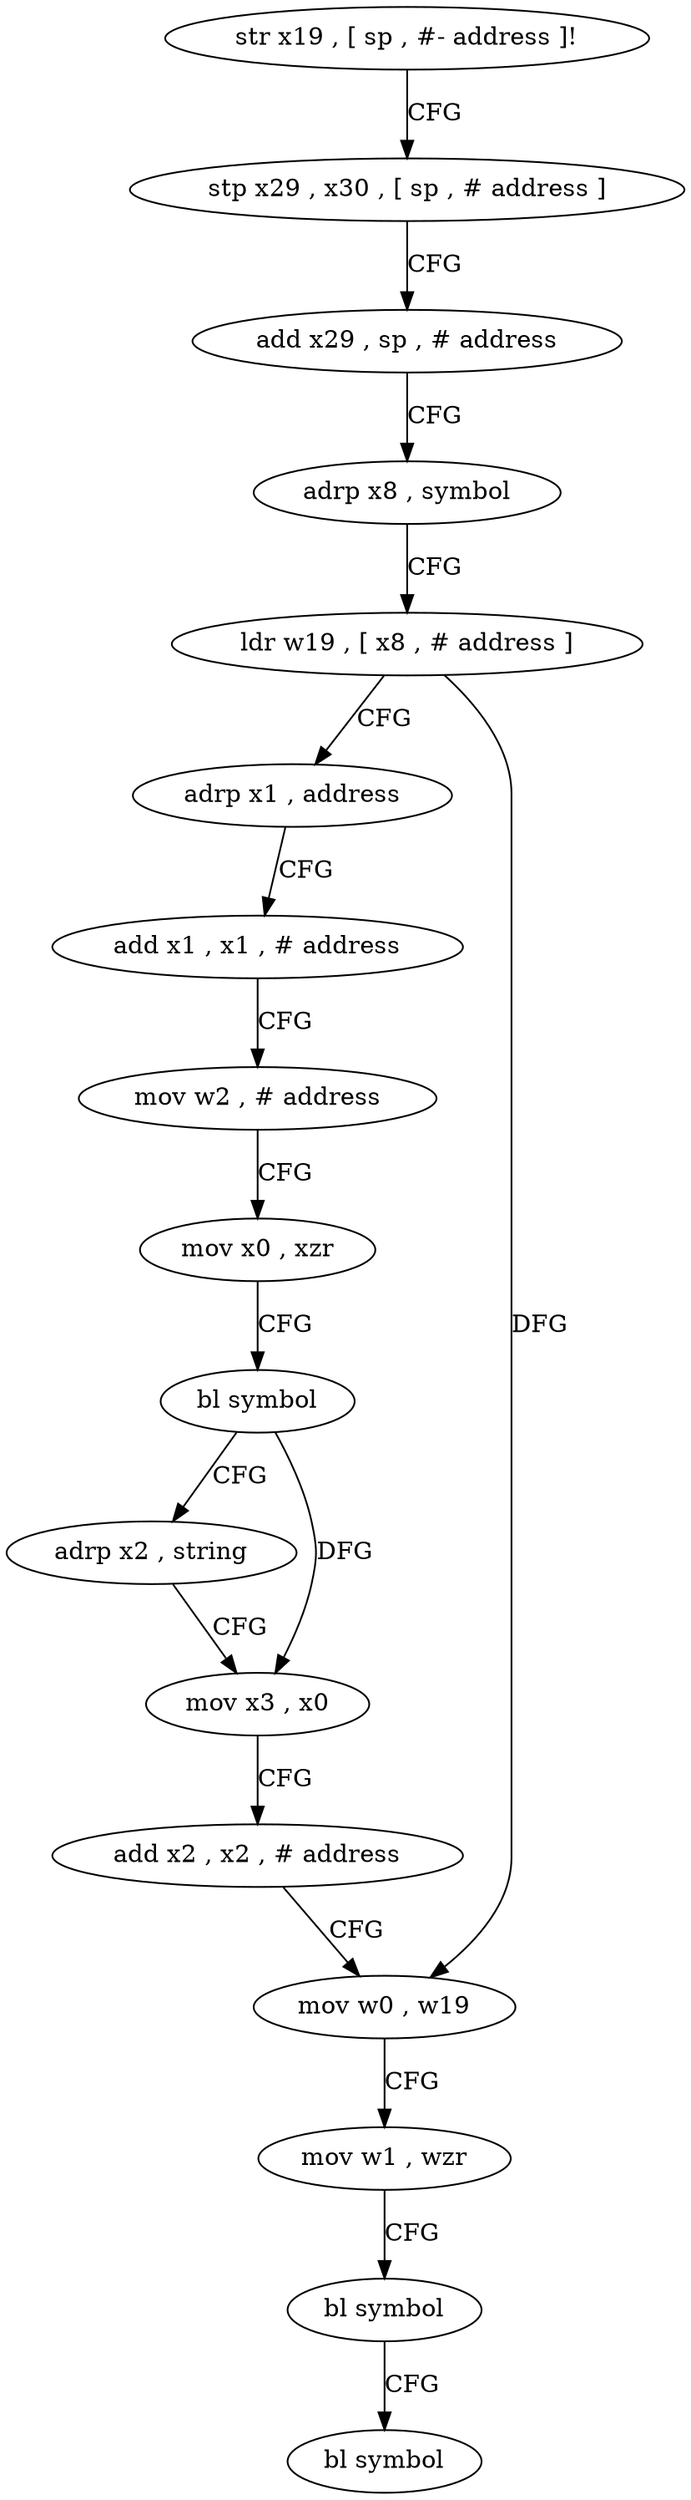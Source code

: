 digraph "func" {
"4257100" [label = "str x19 , [ sp , #- address ]!" ]
"4257104" [label = "stp x29 , x30 , [ sp , # address ]" ]
"4257108" [label = "add x29 , sp , # address" ]
"4257112" [label = "adrp x8 , symbol" ]
"4257116" [label = "ldr w19 , [ x8 , # address ]" ]
"4257120" [label = "adrp x1 , address" ]
"4257124" [label = "add x1 , x1 , # address" ]
"4257128" [label = "mov w2 , # address" ]
"4257132" [label = "mov x0 , xzr" ]
"4257136" [label = "bl symbol" ]
"4257140" [label = "adrp x2 , string" ]
"4257144" [label = "mov x3 , x0" ]
"4257148" [label = "add x2 , x2 , # address" ]
"4257152" [label = "mov w0 , w19" ]
"4257156" [label = "mov w1 , wzr" ]
"4257160" [label = "bl symbol" ]
"4257164" [label = "bl symbol" ]
"4257100" -> "4257104" [ label = "CFG" ]
"4257104" -> "4257108" [ label = "CFG" ]
"4257108" -> "4257112" [ label = "CFG" ]
"4257112" -> "4257116" [ label = "CFG" ]
"4257116" -> "4257120" [ label = "CFG" ]
"4257116" -> "4257152" [ label = "DFG" ]
"4257120" -> "4257124" [ label = "CFG" ]
"4257124" -> "4257128" [ label = "CFG" ]
"4257128" -> "4257132" [ label = "CFG" ]
"4257132" -> "4257136" [ label = "CFG" ]
"4257136" -> "4257140" [ label = "CFG" ]
"4257136" -> "4257144" [ label = "DFG" ]
"4257140" -> "4257144" [ label = "CFG" ]
"4257144" -> "4257148" [ label = "CFG" ]
"4257148" -> "4257152" [ label = "CFG" ]
"4257152" -> "4257156" [ label = "CFG" ]
"4257156" -> "4257160" [ label = "CFG" ]
"4257160" -> "4257164" [ label = "CFG" ]
}
